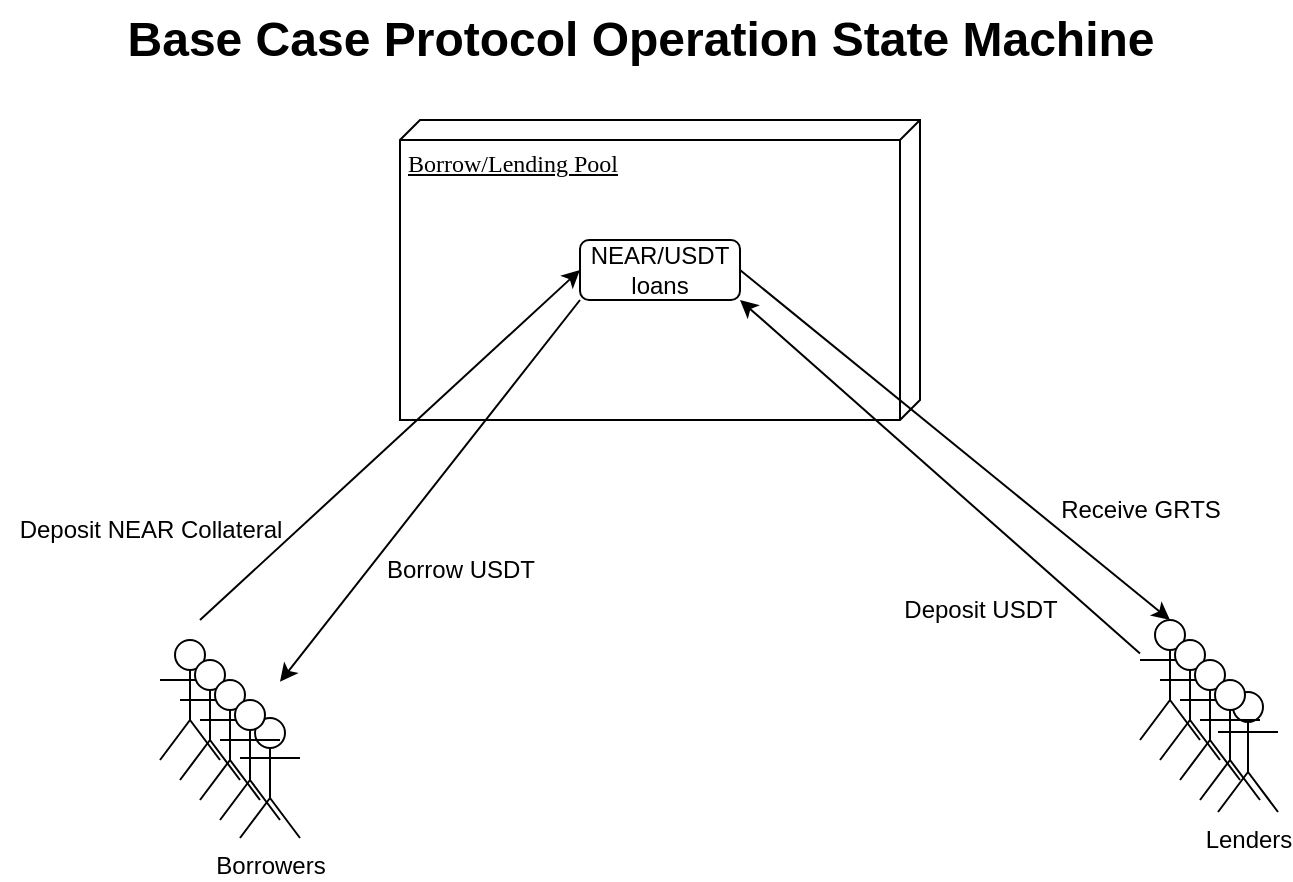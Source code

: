 <mxfile version="22.0.4" type="device" pages="2">
  <diagram name="Page-1" id="5f0bae14-7c28-e335-631c-24af17079c00">
    <mxGraphModel dx="1082" dy="1164" grid="1" gridSize="10" guides="1" tooltips="1" connect="1" arrows="1" fold="1" page="1" pageScale="1" pageWidth="1100" pageHeight="850" background="none" math="0" shadow="0">
      <root>
        <mxCell id="0" />
        <mxCell id="1" parent="0" />
        <mxCell id="39150e848f15840c-3" value="Borrow/Lending Pool" style="verticalAlign=top;align=left;spacingTop=8;spacingLeft=2;spacingRight=12;shape=cube;size=10;direction=south;fontStyle=4;html=1;rounded=0;shadow=0;comic=0;labelBackgroundColor=none;strokeWidth=1;fontFamily=Verdana;fontSize=12" parent="1" vertex="1">
          <mxGeometry x="370" y="410" width="260" height="150" as="geometry" />
        </mxCell>
        <mxCell id="N3YimbVKFhX_4SiUM1jl-1" value="NEAR/USDT loans" style="rounded=1;whiteSpace=wrap;html=1;" vertex="1" parent="1">
          <mxGeometry x="460" y="470" width="80" height="30" as="geometry" />
        </mxCell>
        <mxCell id="N3YimbVKFhX_4SiUM1jl-3" value="Deposit NEAR Collateral" style="text;html=1;align=center;verticalAlign=middle;resizable=0;points=[];autosize=1;strokeColor=none;fillColor=none;" vertex="1" parent="1">
          <mxGeometry x="170" y="600" width="150" height="30" as="geometry" />
        </mxCell>
        <mxCell id="N3YimbVKFhX_4SiUM1jl-5" value="Borrowers" style="shape=umlActor;verticalLabelPosition=bottom;verticalAlign=top;html=1;outlineConnect=0;" vertex="1" parent="1">
          <mxGeometry x="290" y="709" width="30" height="60" as="geometry" />
        </mxCell>
        <mxCell id="N3YimbVKFhX_4SiUM1jl-8" value="" style="endArrow=classic;html=1;rounded=0;entryX=0;entryY=0.5;entryDx=0;entryDy=0;" edge="1" parent="1" target="N3YimbVKFhX_4SiUM1jl-1">
          <mxGeometry width="50" height="50" relative="1" as="geometry">
            <mxPoint x="270" y="660" as="sourcePoint" />
            <mxPoint x="320" y="610" as="targetPoint" />
          </mxGeometry>
        </mxCell>
        <mxCell id="N3YimbVKFhX_4SiUM1jl-9" value="" style="endArrow=classic;html=1;rounded=0;exitX=0;exitY=1;exitDx=0;exitDy=0;" edge="1" parent="1" source="N3YimbVKFhX_4SiUM1jl-1">
          <mxGeometry width="50" height="50" relative="1" as="geometry">
            <mxPoint x="530" y="500" as="sourcePoint" />
            <mxPoint x="310" y="690.909" as="targetPoint" />
          </mxGeometry>
        </mxCell>
        <mxCell id="N3YimbVKFhX_4SiUM1jl-10" value="Borrow USDT" style="text;html=1;align=center;verticalAlign=middle;resizable=0;points=[];autosize=1;strokeColor=none;fillColor=none;" vertex="1" parent="1">
          <mxGeometry x="350" y="620" width="100" height="30" as="geometry" />
        </mxCell>
        <mxCell id="N3YimbVKFhX_4SiUM1jl-12" value="Deposit USDT" style="text;html=1;align=center;verticalAlign=middle;resizable=0;points=[];autosize=1;strokeColor=none;fillColor=none;" vertex="1" parent="1">
          <mxGeometry x="610" y="640" width="100" height="30" as="geometry" />
        </mxCell>
        <mxCell id="N3YimbVKFhX_4SiUM1jl-15" value="Lenders" style="shape=umlActor;verticalLabelPosition=bottom;verticalAlign=top;html=1;outlineConnect=0;" vertex="1" parent="1">
          <mxGeometry x="779" y="696" width="30" height="60" as="geometry" />
        </mxCell>
        <mxCell id="N3YimbVKFhX_4SiUM1jl-16" value="Receive GRTS" style="text;html=1;align=center;verticalAlign=middle;resizable=0;points=[];autosize=1;strokeColor=none;fillColor=none;" vertex="1" parent="1">
          <mxGeometry x="690" y="590" width="100" height="30" as="geometry" />
        </mxCell>
        <mxCell id="N3YimbVKFhX_4SiUM1jl-20" value="" style="shape=umlActor;verticalLabelPosition=bottom;verticalAlign=top;html=1;outlineConnect=0;" vertex="1" parent="1">
          <mxGeometry x="250" y="670" width="30" height="60" as="geometry" />
        </mxCell>
        <mxCell id="N3YimbVKFhX_4SiUM1jl-21" value="" style="shape=umlActor;verticalLabelPosition=bottom;verticalAlign=top;html=1;outlineConnect=0;" vertex="1" parent="1">
          <mxGeometry x="260" y="680" width="30" height="60" as="geometry" />
        </mxCell>
        <mxCell id="N3YimbVKFhX_4SiUM1jl-22" value="" style="shape=umlActor;verticalLabelPosition=bottom;verticalAlign=top;html=1;outlineConnect=0;" vertex="1" parent="1">
          <mxGeometry x="270" y="690" width="30" height="60" as="geometry" />
        </mxCell>
        <mxCell id="N3YimbVKFhX_4SiUM1jl-23" value="" style="shape=umlActor;verticalLabelPosition=bottom;verticalAlign=top;html=1;outlineConnect=0;" vertex="1" parent="1">
          <mxGeometry x="280" y="700" width="30" height="60" as="geometry" />
        </mxCell>
        <mxCell id="N3YimbVKFhX_4SiUM1jl-24" value="" style="shape=umlActor;verticalLabelPosition=bottom;verticalAlign=top;html=1;outlineConnect=0;" vertex="1" parent="1">
          <mxGeometry x="740" y="660" width="30" height="60" as="geometry" />
        </mxCell>
        <mxCell id="N3YimbVKFhX_4SiUM1jl-25" value="" style="shape=umlActor;verticalLabelPosition=bottom;verticalAlign=top;html=1;outlineConnect=0;" vertex="1" parent="1">
          <mxGeometry x="750" y="670" width="30" height="60" as="geometry" />
        </mxCell>
        <mxCell id="N3YimbVKFhX_4SiUM1jl-26" value="" style="shape=umlActor;verticalLabelPosition=bottom;verticalAlign=top;html=1;outlineConnect=0;" vertex="1" parent="1">
          <mxGeometry x="760" y="680" width="30" height="60" as="geometry" />
        </mxCell>
        <mxCell id="N3YimbVKFhX_4SiUM1jl-27" value="" style="shape=umlActor;verticalLabelPosition=bottom;verticalAlign=top;html=1;outlineConnect=0;" vertex="1" parent="1">
          <mxGeometry x="770" y="690" width="30" height="60" as="geometry" />
        </mxCell>
        <mxCell id="N3YimbVKFhX_4SiUM1jl-28" value="" style="endArrow=classic;html=1;rounded=0;entryX=1;entryY=1;entryDx=0;entryDy=0;" edge="1" parent="1" source="N3YimbVKFhX_4SiUM1jl-24" target="N3YimbVKFhX_4SiUM1jl-1">
          <mxGeometry width="50" height="50" relative="1" as="geometry">
            <mxPoint x="530" y="500" as="sourcePoint" />
            <mxPoint x="580" y="450" as="targetPoint" />
          </mxGeometry>
        </mxCell>
        <mxCell id="N3YimbVKFhX_4SiUM1jl-29" value="" style="endArrow=classic;html=1;rounded=0;exitX=1;exitY=0.5;exitDx=0;exitDy=0;entryX=0.5;entryY=0;entryDx=0;entryDy=0;entryPerimeter=0;" edge="1" parent="1" source="N3YimbVKFhX_4SiUM1jl-1" target="N3YimbVKFhX_4SiUM1jl-24">
          <mxGeometry width="50" height="50" relative="1" as="geometry">
            <mxPoint x="530" y="500" as="sourcePoint" />
            <mxPoint x="580" y="450" as="targetPoint" />
          </mxGeometry>
        </mxCell>
        <mxCell id="VCYN5BxfTDvzeruUeGpk-1" value="Base Case Protocol Operation State Machine" style="text;strokeColor=none;fillColor=none;html=1;fontSize=24;fontStyle=1;verticalAlign=middle;align=center;" vertex="1" parent="1">
          <mxGeometry x="190" y="350" width="600" height="40" as="geometry" />
        </mxCell>
      </root>
    </mxGraphModel>
  </diagram>
  <diagram id="YqKX4fHjVXoXxGtgM-4u" name="Page-2">
    <mxGraphModel dx="1082" dy="1164" grid="1" gridSize="10" guides="1" tooltips="1" connect="1" arrows="1" fold="1" page="1" pageScale="1" pageWidth="1100" pageHeight="850" math="0" shadow="0">
      <root>
        <mxCell id="0" />
        <mxCell id="1" parent="0" />
        <mxCell id="pZN_wZDpvpYa7H3pcOcD-1" value="Smart Contract State" style="verticalAlign=top;align=left;spacingTop=8;spacingLeft=2;spacingRight=12;shape=cube;size=10;direction=south;fontStyle=4;html=1;rounded=0;shadow=0;comic=0;labelBackgroundColor=none;strokeWidth=1;fontFamily=Verdana;fontSize=12" vertex="1" parent="1">
          <mxGeometry x="250" y="400" width="590" height="160" as="geometry" />
        </mxCell>
        <mxCell id="pZN_wZDpvpYa7H3pcOcD-2" value="NEAR/USDT&lt;br&gt;loans in good standing" style="rounded=1;whiteSpace=wrap;html=1;" vertex="1" parent="1">
          <mxGeometry x="290" y="500" width="130" height="50" as="geometry" />
        </mxCell>
        <mxCell id="pZN_wZDpvpYa7H3pcOcD-3" value="Deposit NEAR Collateral" style="text;html=1;align=center;verticalAlign=middle;resizable=0;points=[];autosize=1;strokeColor=none;fillColor=none;" vertex="1" parent="1">
          <mxGeometry x="130" y="600" width="150" height="30" as="geometry" />
        </mxCell>
        <mxCell id="pZN_wZDpvpYa7H3pcOcD-4" value="Borrowers" style="shape=umlActor;verticalLabelPosition=bottom;verticalAlign=top;html=1;outlineConnect=0;" vertex="1" parent="1">
          <mxGeometry x="290" y="709" width="30" height="60" as="geometry" />
        </mxCell>
        <mxCell id="pZN_wZDpvpYa7H3pcOcD-5" value="" style="endArrow=classic;html=1;rounded=0;entryX=0;entryY=0.5;entryDx=0;entryDy=0;" edge="1" parent="1" target="pZN_wZDpvpYa7H3pcOcD-2">
          <mxGeometry width="50" height="50" relative="1" as="geometry">
            <mxPoint x="270" y="660" as="sourcePoint" />
            <mxPoint x="320" y="610" as="targetPoint" />
          </mxGeometry>
        </mxCell>
        <mxCell id="pZN_wZDpvpYa7H3pcOcD-6" value="" style="endArrow=classic;html=1;rounded=0;exitX=0.25;exitY=1;exitDx=0;exitDy=0;" edge="1" parent="1" source="pZN_wZDpvpYa7H3pcOcD-2">
          <mxGeometry width="50" height="50" relative="1" as="geometry">
            <mxPoint x="530" y="500" as="sourcePoint" />
            <mxPoint x="310" y="690.909" as="targetPoint" />
          </mxGeometry>
        </mxCell>
        <mxCell id="pZN_wZDpvpYa7H3pcOcD-7" value="Borrow USDT" style="text;html=1;align=center;verticalAlign=middle;resizable=0;points=[];autosize=1;strokeColor=none;fillColor=none;" vertex="1" parent="1">
          <mxGeometry x="309" y="608" width="100" height="30" as="geometry" />
        </mxCell>
        <mxCell id="pZN_wZDpvpYa7H3pcOcD-8" value="Deposit USDT" style="text;html=1;align=center;verticalAlign=middle;resizable=0;points=[];autosize=1;strokeColor=none;fillColor=none;" vertex="1" parent="1">
          <mxGeometry x="580" y="638" width="100" height="30" as="geometry" />
        </mxCell>
        <mxCell id="pZN_wZDpvpYa7H3pcOcD-9" value="Lenders" style="shape=umlActor;verticalLabelPosition=bottom;verticalAlign=top;html=1;outlineConnect=0;" vertex="1" parent="1">
          <mxGeometry x="779" y="696" width="30" height="60" as="geometry" />
        </mxCell>
        <mxCell id="pZN_wZDpvpYa7H3pcOcD-10" value="Receive GRTS" style="text;html=1;align=center;verticalAlign=middle;resizable=0;points=[];autosize=1;strokeColor=none;fillColor=none;" vertex="1" parent="1">
          <mxGeometry x="679" y="605" width="100" height="30" as="geometry" />
        </mxCell>
        <mxCell id="pZN_wZDpvpYa7H3pcOcD-11" value="" style="shape=umlActor;verticalLabelPosition=bottom;verticalAlign=top;html=1;outlineConnect=0;" vertex="1" parent="1">
          <mxGeometry x="250" y="670" width="30" height="60" as="geometry" />
        </mxCell>
        <mxCell id="pZN_wZDpvpYa7H3pcOcD-12" value="" style="shape=umlActor;verticalLabelPosition=bottom;verticalAlign=top;html=1;outlineConnect=0;" vertex="1" parent="1">
          <mxGeometry x="260" y="680" width="30" height="60" as="geometry" />
        </mxCell>
        <mxCell id="pZN_wZDpvpYa7H3pcOcD-13" value="" style="shape=umlActor;verticalLabelPosition=bottom;verticalAlign=top;html=1;outlineConnect=0;" vertex="1" parent="1">
          <mxGeometry x="270" y="690" width="30" height="60" as="geometry" />
        </mxCell>
        <mxCell id="pZN_wZDpvpYa7H3pcOcD-14" value="" style="shape=umlActor;verticalLabelPosition=bottom;verticalAlign=top;html=1;outlineConnect=0;" vertex="1" parent="1">
          <mxGeometry x="280" y="700" width="30" height="60" as="geometry" />
        </mxCell>
        <mxCell id="pZN_wZDpvpYa7H3pcOcD-15" value="" style="shape=umlActor;verticalLabelPosition=bottom;verticalAlign=top;html=1;outlineConnect=0;" vertex="1" parent="1">
          <mxGeometry x="740" y="660" width="30" height="60" as="geometry" />
        </mxCell>
        <mxCell id="pZN_wZDpvpYa7H3pcOcD-16" value="" style="shape=umlActor;verticalLabelPosition=bottom;verticalAlign=top;html=1;outlineConnect=0;" vertex="1" parent="1">
          <mxGeometry x="750" y="670" width="30" height="60" as="geometry" />
        </mxCell>
        <mxCell id="pZN_wZDpvpYa7H3pcOcD-17" value="" style="shape=umlActor;verticalLabelPosition=bottom;verticalAlign=top;html=1;outlineConnect=0;" vertex="1" parent="1">
          <mxGeometry x="760" y="680" width="30" height="60" as="geometry" />
        </mxCell>
        <mxCell id="pZN_wZDpvpYa7H3pcOcD-18" value="" style="shape=umlActor;verticalLabelPosition=bottom;verticalAlign=top;html=1;outlineConnect=0;" vertex="1" parent="1">
          <mxGeometry x="770" y="690" width="30" height="60" as="geometry" />
        </mxCell>
        <mxCell id="pZN_wZDpvpYa7H3pcOcD-19" value="" style="endArrow=classic;html=1;rounded=0;entryX=1;entryY=1;entryDx=0;entryDy=0;" edge="1" parent="1" source="pZN_wZDpvpYa7H3pcOcD-15" target="pZN_wZDpvpYa7H3pcOcD-2">
          <mxGeometry width="50" height="50" relative="1" as="geometry">
            <mxPoint x="530" y="500" as="sourcePoint" />
            <mxPoint x="580" y="450" as="targetPoint" />
          </mxGeometry>
        </mxCell>
        <mxCell id="pZN_wZDpvpYa7H3pcOcD-20" value="" style="endArrow=classic;html=1;rounded=0;exitX=1;exitY=0.5;exitDx=0;exitDy=0;entryX=0.5;entryY=0;entryDx=0;entryDy=0;entryPerimeter=0;" edge="1" parent="1" source="pZN_wZDpvpYa7H3pcOcD-2" target="pZN_wZDpvpYa7H3pcOcD-15">
          <mxGeometry width="50" height="50" relative="1" as="geometry">
            <mxPoint x="530" y="500" as="sourcePoint" />
            <mxPoint x="580" y="450" as="targetPoint" />
          </mxGeometry>
        </mxCell>
        <mxCell id="pZN_wZDpvpYa7H3pcOcD-23" value="" style="shape=actor;whiteSpace=wrap;html=1;" vertex="1" parent="1">
          <mxGeometry x="550" y="235" width="40" height="60" as="geometry" />
        </mxCell>
        <mxCell id="pZN_wZDpvpYa7H3pcOcD-24" value="Liquidation Bot" style="text;html=1;align=center;verticalAlign=middle;resizable=0;points=[];autosize=1;strokeColor=none;fillColor=none;" vertex="1" parent="1">
          <mxGeometry x="525" y="200" width="100" height="30" as="geometry" />
        </mxCell>
        <mxCell id="-5Ye7EwcBcriyA_6K1G1-1" value="Liquidation State Machine" style="text;strokeColor=none;fillColor=none;html=1;fontSize=24;fontStyle=1;verticalAlign=middle;align=center;" vertex="1" parent="1">
          <mxGeometry x="200" y="50" width="600" height="40" as="geometry" />
        </mxCell>
        <mxCell id="tQvXWcKD5aCFUEUxoBJ8-1" value="&lt;font size=&quot;1&quot; data-font-src=&quot;https://fonts.googleapis.com/css?family=bold&quot;&gt;&lt;b style=&quot;font-size: 14px;&quot;&gt;&lt;i style=&quot;&quot;&gt;loans below&amp;nbsp; liquidation MCR&lt;/i&gt;&lt;/b&gt;&lt;/font&gt;" style="ellipse;whiteSpace=wrap;html=1;strokeWidth=2;fillWeight=2;hachureGap=8;fillColor=#FF3333;fillStyle=dots;sketch=1;gradientColor=none;opacity=50;" vertex="1" parent="1">
          <mxGeometry x="419" y="420" width="120" height="60" as="geometry" />
        </mxCell>
        <mxCell id="tQvXWcKD5aCFUEUxoBJ8-2" value="Orderly Nework CLOB&amp;nbsp;" style="shape=cube;whiteSpace=wrap;html=1;boundedLbl=1;backgroundOutline=1;darkOpacity=0.05;darkOpacity2=0.1;size=10;" vertex="1" parent="1">
          <mxGeometry x="170" y="200" width="200" height="120" as="geometry" />
        </mxCell>
        <mxCell id="tQvXWcKD5aCFUEUxoBJ8-3" value="" style="endArrow=classic;html=1;rounded=0;exitX=1;exitY=0.392;exitDx=0;exitDy=0;exitPerimeter=0;entryX=0.25;entryY=0.2;entryDx=0;entryDy=0;entryPerimeter=0;" edge="1" parent="1" source="tQvXWcKD5aCFUEUxoBJ8-2" target="pZN_wZDpvpYa7H3pcOcD-23">
          <mxGeometry width="50" height="50" relative="1" as="geometry">
            <mxPoint x="800" y="350" as="sourcePoint" />
            <mxPoint x="850" y="300" as="targetPoint" />
          </mxGeometry>
        </mxCell>
        <mxCell id="tQvXWcKD5aCFUEUxoBJ8-4" value="" style="endArrow=classic;html=1;rounded=0;entryX=0;entryY=0;entryDx=200;entryDy=65;entryPerimeter=0;exitX=0.1;exitY=0.5;exitDx=0;exitDy=0;exitPerimeter=0;" edge="1" parent="1" source="pZN_wZDpvpYa7H3pcOcD-23" target="tQvXWcKD5aCFUEUxoBJ8-2">
          <mxGeometry width="50" height="50" relative="1" as="geometry">
            <mxPoint x="460" y="285" as="sourcePoint" />
            <mxPoint x="510" y="235" as="targetPoint" />
          </mxGeometry>
        </mxCell>
        <mxCell id="tQvXWcKD5aCFUEUxoBJ8-6" value="" style="endArrow=classic;html=1;rounded=0;entryX=0.5;entryY=1;entryDx=0;entryDy=0;exitX=0;exitY=0;exitDx=0;exitDy=0;" edge="1" parent="1" source="tQvXWcKD5aCFUEUxoBJ8-1" target="pZN_wZDpvpYa7H3pcOcD-23">
          <mxGeometry width="50" height="50" relative="1" as="geometry">
            <mxPoint x="450" y="410" as="sourcePoint" />
            <mxPoint x="500" y="360" as="targetPoint" />
          </mxGeometry>
        </mxCell>
        <mxCell id="tQvXWcKD5aCFUEUxoBJ8-7" value="3. Sell NEAR collateral" style="text;html=1;align=center;verticalAlign=middle;resizable=0;points=[];autosize=1;strokeColor=none;fillColor=none;" vertex="1" parent="1">
          <mxGeometry x="404" y="265" width="140" height="30" as="geometry" />
        </mxCell>
        <mxCell id="tQvXWcKD5aCFUEUxoBJ8-8" value="2. fetch loans in default" style="text;html=1;align=center;verticalAlign=middle;resizable=0;points=[];autosize=1;strokeColor=none;fillColor=none;" vertex="1" parent="1">
          <mxGeometry x="437" y="340" width="150" height="30" as="geometry" />
        </mxCell>
        <mxCell id="tQvXWcKD5aCFUEUxoBJ8-9" value="4. Receive USDT" style="text;html=1;align=center;verticalAlign=middle;resizable=0;points=[];autosize=1;strokeColor=none;fillColor=none;" vertex="1" parent="1">
          <mxGeometry x="400" y="223" width="120" height="30" as="geometry" />
        </mxCell>
        <mxCell id="VU5MerBD0r3HuNJz8bSm-1" value="USDT liquidity pool" style="rounded=1;whiteSpace=wrap;html=1;" vertex="1" parent="1">
          <mxGeometry x="600" y="480" width="120" height="40" as="geometry" />
        </mxCell>
        <mxCell id="rrd2jGlVmYNwabWXAMQK-2" value="" style="endArrow=classic;html=1;rounded=0;exitX=0;exitY=0;exitDx=0;exitDy=0;entryX=0;entryY=0.5;entryDx=0;entryDy=0;" edge="1" parent="1" source="pZN_wZDpvpYa7H3pcOcD-2" target="tQvXWcKD5aCFUEUxoBJ8-1">
          <mxGeometry relative="1" as="geometry">
            <mxPoint x="420" y="390" as="sourcePoint" />
            <mxPoint x="520" y="390" as="targetPoint" />
          </mxGeometry>
        </mxCell>
        <mxCell id="rrd2jGlVmYNwabWXAMQK-3" value="Label" style="edgeLabel;resizable=0;html=1;align=center;verticalAlign=middle;" connectable="0" vertex="1" parent="rrd2jGlVmYNwabWXAMQK-2">
          <mxGeometry relative="1" as="geometry" />
        </mxCell>
        <mxCell id="rrd2jGlVmYNwabWXAMQK-4" value="1. loan collateral falls below MCR" style="edgeLabel;html=1;align=center;verticalAlign=middle;resizable=0;points=[];" vertex="1" connectable="0" parent="rrd2jGlVmYNwabWXAMQK-2">
          <mxGeometry x="-0.017" y="-2" relative="1" as="geometry">
            <mxPoint as="offset" />
          </mxGeometry>
        </mxCell>
        <mxCell id="rrd2jGlVmYNwabWXAMQK-5" value="USDT fees pool" style="rounded=1;whiteSpace=wrap;html=1;" vertex="1" parent="1">
          <mxGeometry x="697" y="421" width="120" height="40" as="geometry" />
        </mxCell>
        <mxCell id="rrd2jGlVmYNwabWXAMQK-6" value="" style="endArrow=classic;html=1;rounded=0;exitX=0.75;exitY=1;exitDx=0;exitDy=0;entryX=0.25;entryY=0;entryDx=0;entryDy=0;" edge="1" parent="1" source="pZN_wZDpvpYa7H3pcOcD-23" target="VU5MerBD0r3HuNJz8bSm-1">
          <mxGeometry relative="1" as="geometry">
            <mxPoint x="420" y="390" as="sourcePoint" />
            <mxPoint x="520" y="390" as="targetPoint" />
          </mxGeometry>
        </mxCell>
        <mxCell id="rrd2jGlVmYNwabWXAMQK-7" value="Label" style="edgeLabel;resizable=0;html=1;align=center;verticalAlign=middle;" connectable="0" vertex="1" parent="rrd2jGlVmYNwabWXAMQK-6">
          <mxGeometry relative="1" as="geometry" />
        </mxCell>
        <mxCell id="rrd2jGlVmYNwabWXAMQK-8" value="Text" style="edgeLabel;html=1;align=center;verticalAlign=middle;resizable=0;points=[];" vertex="1" connectable="0" parent="rrd2jGlVmYNwabWXAMQK-6">
          <mxGeometry x="-0.01" y="2" relative="1" as="geometry">
            <mxPoint as="offset" />
          </mxGeometry>
        </mxCell>
        <mxCell id="rrd2jGlVmYNwabWXAMQK-9" value="5.a. Return the original USDT borrowed" style="edgeLabel;html=1;align=center;verticalAlign=middle;resizable=0;points=[];" vertex="1" connectable="0" parent="rrd2jGlVmYNwabWXAMQK-6">
          <mxGeometry x="-0.013" y="-3" relative="1" as="geometry">
            <mxPoint as="offset" />
          </mxGeometry>
        </mxCell>
        <mxCell id="rrd2jGlVmYNwabWXAMQK-10" value="" style="endArrow=classic;html=1;rounded=0;exitX=0.75;exitY=1;exitDx=0;exitDy=0;entryX=0.75;entryY=0;entryDx=0;entryDy=0;" edge="1" parent="1" source="pZN_wZDpvpYa7H3pcOcD-23" target="rrd2jGlVmYNwabWXAMQK-5">
          <mxGeometry relative="1" as="geometry">
            <mxPoint x="420" y="390" as="sourcePoint" />
            <mxPoint x="520" y="390" as="targetPoint" />
          </mxGeometry>
        </mxCell>
        <mxCell id="rrd2jGlVmYNwabWXAMQK-12" value="5.b. Spread post liquidation &amp;amp; fees" style="edgeLabel;html=1;align=center;verticalAlign=middle;resizable=0;points=[];" vertex="1" connectable="0" parent="rrd2jGlVmYNwabWXAMQK-10">
          <mxGeometry x="-0.011" y="2" relative="1" as="geometry">
            <mxPoint x="3" y="-13" as="offset" />
          </mxGeometry>
        </mxCell>
      </root>
    </mxGraphModel>
  </diagram>
</mxfile>
